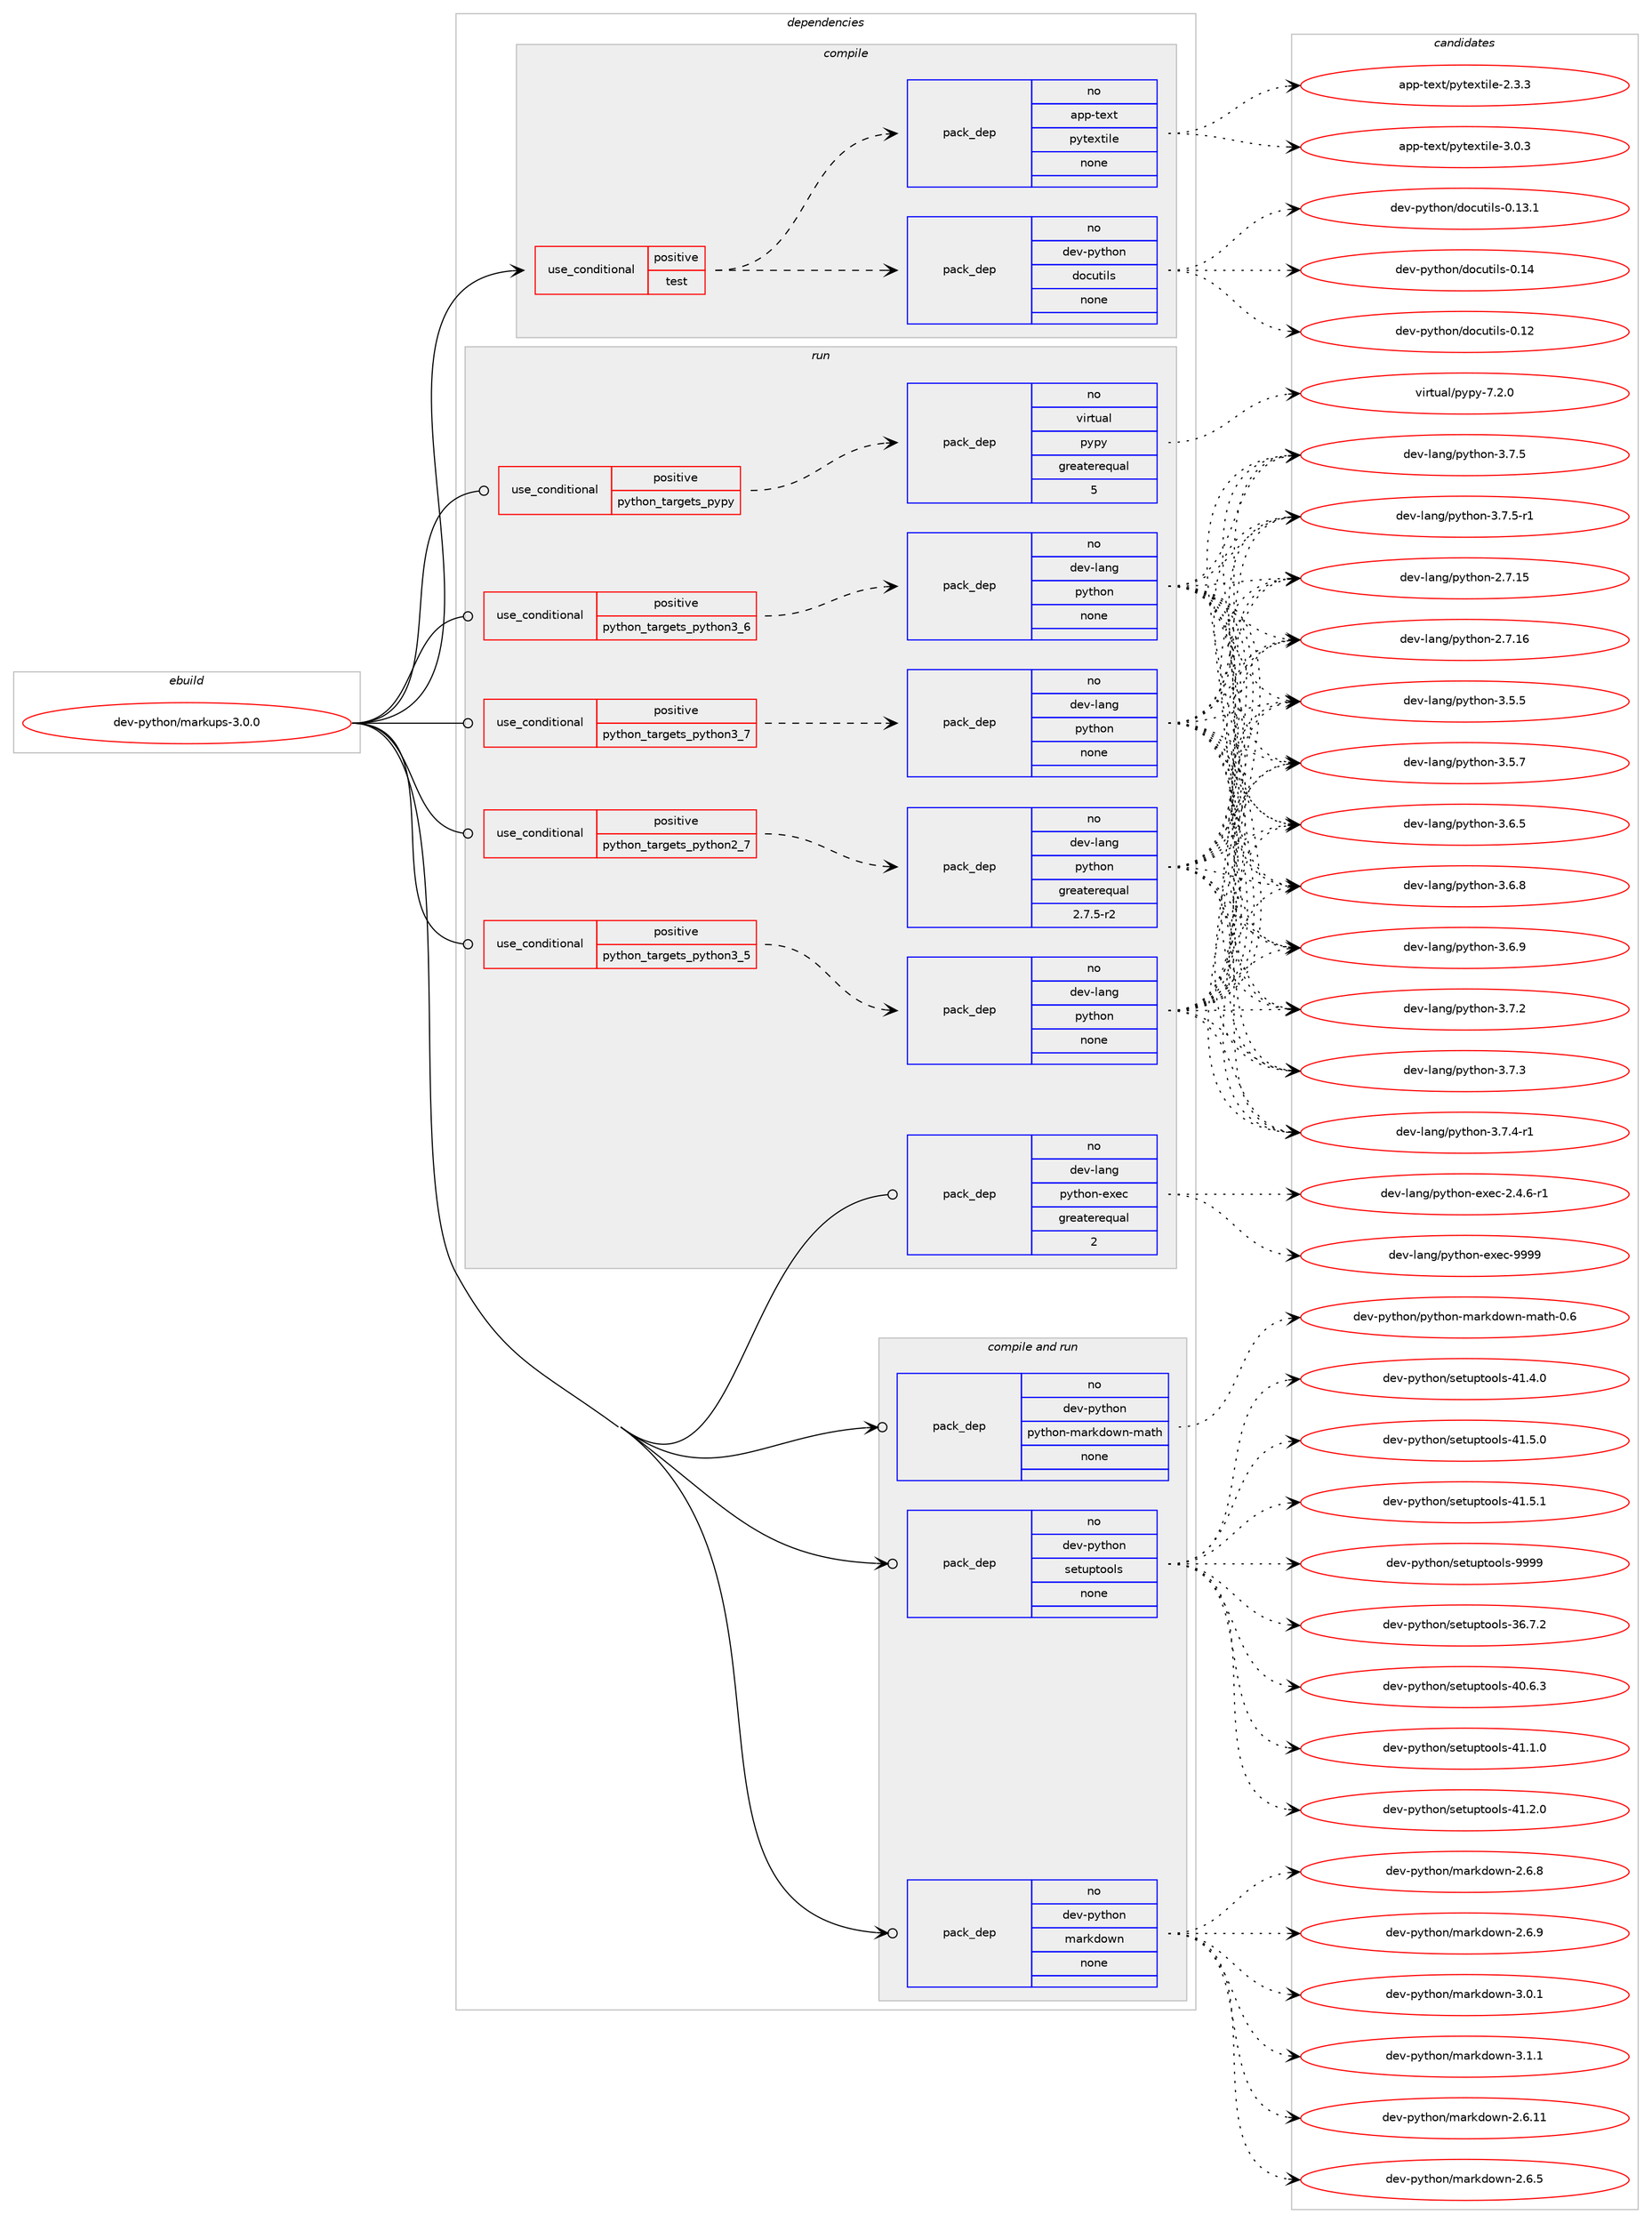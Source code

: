 digraph prolog {

# *************
# Graph options
# *************

newrank=true;
concentrate=true;
compound=true;
graph [rankdir=LR,fontname=Helvetica,fontsize=10,ranksep=1.5];#, ranksep=2.5, nodesep=0.2];
edge  [arrowhead=vee];
node  [fontname=Helvetica,fontsize=10];

# **********
# The ebuild
# **********

subgraph cluster_leftcol {
color=gray;
rank=same;
label=<<i>ebuild</i>>;
id [label="dev-python/markups-3.0.0", color=red, width=4, href="../dev-python/markups-3.0.0.svg"];
}

# ****************
# The dependencies
# ****************

subgraph cluster_midcol {
color=gray;
label=<<i>dependencies</i>>;
subgraph cluster_compile {
fillcolor="#eeeeee";
style=filled;
label=<<i>compile</i>>;
subgraph cond142343 {
dependency614026 [label=<<TABLE BORDER="0" CELLBORDER="1" CELLSPACING="0" CELLPADDING="4"><TR><TD ROWSPAN="3" CELLPADDING="10">use_conditional</TD></TR><TR><TD>positive</TD></TR><TR><TD>test</TD></TR></TABLE>>, shape=none, color=red];
subgraph pack459879 {
dependency614027 [label=<<TABLE BORDER="0" CELLBORDER="1" CELLSPACING="0" CELLPADDING="4" WIDTH="220"><TR><TD ROWSPAN="6" CELLPADDING="30">pack_dep</TD></TR><TR><TD WIDTH="110">no</TD></TR><TR><TD>app-text</TD></TR><TR><TD>pytextile</TD></TR><TR><TD>none</TD></TR><TR><TD></TD></TR></TABLE>>, shape=none, color=blue];
}
dependency614026:e -> dependency614027:w [weight=20,style="dashed",arrowhead="vee"];
subgraph pack459880 {
dependency614028 [label=<<TABLE BORDER="0" CELLBORDER="1" CELLSPACING="0" CELLPADDING="4" WIDTH="220"><TR><TD ROWSPAN="6" CELLPADDING="30">pack_dep</TD></TR><TR><TD WIDTH="110">no</TD></TR><TR><TD>dev-python</TD></TR><TR><TD>docutils</TD></TR><TR><TD>none</TD></TR><TR><TD></TD></TR></TABLE>>, shape=none, color=blue];
}
dependency614026:e -> dependency614028:w [weight=20,style="dashed",arrowhead="vee"];
}
id:e -> dependency614026:w [weight=20,style="solid",arrowhead="vee"];
}
subgraph cluster_compileandrun {
fillcolor="#eeeeee";
style=filled;
label=<<i>compile and run</i>>;
subgraph pack459881 {
dependency614029 [label=<<TABLE BORDER="0" CELLBORDER="1" CELLSPACING="0" CELLPADDING="4" WIDTH="220"><TR><TD ROWSPAN="6" CELLPADDING="30">pack_dep</TD></TR><TR><TD WIDTH="110">no</TD></TR><TR><TD>dev-python</TD></TR><TR><TD>markdown</TD></TR><TR><TD>none</TD></TR><TR><TD></TD></TR></TABLE>>, shape=none, color=blue];
}
id:e -> dependency614029:w [weight=20,style="solid",arrowhead="odotvee"];
subgraph pack459882 {
dependency614030 [label=<<TABLE BORDER="0" CELLBORDER="1" CELLSPACING="0" CELLPADDING="4" WIDTH="220"><TR><TD ROWSPAN="6" CELLPADDING="30">pack_dep</TD></TR><TR><TD WIDTH="110">no</TD></TR><TR><TD>dev-python</TD></TR><TR><TD>python-markdown-math</TD></TR><TR><TD>none</TD></TR><TR><TD></TD></TR></TABLE>>, shape=none, color=blue];
}
id:e -> dependency614030:w [weight=20,style="solid",arrowhead="odotvee"];
subgraph pack459883 {
dependency614031 [label=<<TABLE BORDER="0" CELLBORDER="1" CELLSPACING="0" CELLPADDING="4" WIDTH="220"><TR><TD ROWSPAN="6" CELLPADDING="30">pack_dep</TD></TR><TR><TD WIDTH="110">no</TD></TR><TR><TD>dev-python</TD></TR><TR><TD>setuptools</TD></TR><TR><TD>none</TD></TR><TR><TD></TD></TR></TABLE>>, shape=none, color=blue];
}
id:e -> dependency614031:w [weight=20,style="solid",arrowhead="odotvee"];
}
subgraph cluster_run {
fillcolor="#eeeeee";
style=filled;
label=<<i>run</i>>;
subgraph cond142344 {
dependency614032 [label=<<TABLE BORDER="0" CELLBORDER="1" CELLSPACING="0" CELLPADDING="4"><TR><TD ROWSPAN="3" CELLPADDING="10">use_conditional</TD></TR><TR><TD>positive</TD></TR><TR><TD>python_targets_pypy</TD></TR></TABLE>>, shape=none, color=red];
subgraph pack459884 {
dependency614033 [label=<<TABLE BORDER="0" CELLBORDER="1" CELLSPACING="0" CELLPADDING="4" WIDTH="220"><TR><TD ROWSPAN="6" CELLPADDING="30">pack_dep</TD></TR><TR><TD WIDTH="110">no</TD></TR><TR><TD>virtual</TD></TR><TR><TD>pypy</TD></TR><TR><TD>greaterequal</TD></TR><TR><TD>5</TD></TR></TABLE>>, shape=none, color=blue];
}
dependency614032:e -> dependency614033:w [weight=20,style="dashed",arrowhead="vee"];
}
id:e -> dependency614032:w [weight=20,style="solid",arrowhead="odot"];
subgraph cond142345 {
dependency614034 [label=<<TABLE BORDER="0" CELLBORDER="1" CELLSPACING="0" CELLPADDING="4"><TR><TD ROWSPAN="3" CELLPADDING="10">use_conditional</TD></TR><TR><TD>positive</TD></TR><TR><TD>python_targets_python2_7</TD></TR></TABLE>>, shape=none, color=red];
subgraph pack459885 {
dependency614035 [label=<<TABLE BORDER="0" CELLBORDER="1" CELLSPACING="0" CELLPADDING="4" WIDTH="220"><TR><TD ROWSPAN="6" CELLPADDING="30">pack_dep</TD></TR><TR><TD WIDTH="110">no</TD></TR><TR><TD>dev-lang</TD></TR><TR><TD>python</TD></TR><TR><TD>greaterequal</TD></TR><TR><TD>2.7.5-r2</TD></TR></TABLE>>, shape=none, color=blue];
}
dependency614034:e -> dependency614035:w [weight=20,style="dashed",arrowhead="vee"];
}
id:e -> dependency614034:w [weight=20,style="solid",arrowhead="odot"];
subgraph cond142346 {
dependency614036 [label=<<TABLE BORDER="0" CELLBORDER="1" CELLSPACING="0" CELLPADDING="4"><TR><TD ROWSPAN="3" CELLPADDING="10">use_conditional</TD></TR><TR><TD>positive</TD></TR><TR><TD>python_targets_python3_5</TD></TR></TABLE>>, shape=none, color=red];
subgraph pack459886 {
dependency614037 [label=<<TABLE BORDER="0" CELLBORDER="1" CELLSPACING="0" CELLPADDING="4" WIDTH="220"><TR><TD ROWSPAN="6" CELLPADDING="30">pack_dep</TD></TR><TR><TD WIDTH="110">no</TD></TR><TR><TD>dev-lang</TD></TR><TR><TD>python</TD></TR><TR><TD>none</TD></TR><TR><TD></TD></TR></TABLE>>, shape=none, color=blue];
}
dependency614036:e -> dependency614037:w [weight=20,style="dashed",arrowhead="vee"];
}
id:e -> dependency614036:w [weight=20,style="solid",arrowhead="odot"];
subgraph cond142347 {
dependency614038 [label=<<TABLE BORDER="0" CELLBORDER="1" CELLSPACING="0" CELLPADDING="4"><TR><TD ROWSPAN="3" CELLPADDING="10">use_conditional</TD></TR><TR><TD>positive</TD></TR><TR><TD>python_targets_python3_6</TD></TR></TABLE>>, shape=none, color=red];
subgraph pack459887 {
dependency614039 [label=<<TABLE BORDER="0" CELLBORDER="1" CELLSPACING="0" CELLPADDING="4" WIDTH="220"><TR><TD ROWSPAN="6" CELLPADDING="30">pack_dep</TD></TR><TR><TD WIDTH="110">no</TD></TR><TR><TD>dev-lang</TD></TR><TR><TD>python</TD></TR><TR><TD>none</TD></TR><TR><TD></TD></TR></TABLE>>, shape=none, color=blue];
}
dependency614038:e -> dependency614039:w [weight=20,style="dashed",arrowhead="vee"];
}
id:e -> dependency614038:w [weight=20,style="solid",arrowhead="odot"];
subgraph cond142348 {
dependency614040 [label=<<TABLE BORDER="0" CELLBORDER="1" CELLSPACING="0" CELLPADDING="4"><TR><TD ROWSPAN="3" CELLPADDING="10">use_conditional</TD></TR><TR><TD>positive</TD></TR><TR><TD>python_targets_python3_7</TD></TR></TABLE>>, shape=none, color=red];
subgraph pack459888 {
dependency614041 [label=<<TABLE BORDER="0" CELLBORDER="1" CELLSPACING="0" CELLPADDING="4" WIDTH="220"><TR><TD ROWSPAN="6" CELLPADDING="30">pack_dep</TD></TR><TR><TD WIDTH="110">no</TD></TR><TR><TD>dev-lang</TD></TR><TR><TD>python</TD></TR><TR><TD>none</TD></TR><TR><TD></TD></TR></TABLE>>, shape=none, color=blue];
}
dependency614040:e -> dependency614041:w [weight=20,style="dashed",arrowhead="vee"];
}
id:e -> dependency614040:w [weight=20,style="solid",arrowhead="odot"];
subgraph pack459889 {
dependency614042 [label=<<TABLE BORDER="0" CELLBORDER="1" CELLSPACING="0" CELLPADDING="4" WIDTH="220"><TR><TD ROWSPAN="6" CELLPADDING="30">pack_dep</TD></TR><TR><TD WIDTH="110">no</TD></TR><TR><TD>dev-lang</TD></TR><TR><TD>python-exec</TD></TR><TR><TD>greaterequal</TD></TR><TR><TD>2</TD></TR></TABLE>>, shape=none, color=blue];
}
id:e -> dependency614042:w [weight=20,style="solid",arrowhead="odot"];
}
}

# **************
# The candidates
# **************

subgraph cluster_choices {
rank=same;
color=gray;
label=<<i>candidates</i>>;

subgraph choice459879 {
color=black;
nodesep=1;
choice971121124511610112011647112121116101120116105108101455046514651 [label="app-text/pytextile-2.3.3", color=red, width=4,href="../app-text/pytextile-2.3.3.svg"];
choice971121124511610112011647112121116101120116105108101455146484651 [label="app-text/pytextile-3.0.3", color=red, width=4,href="../app-text/pytextile-3.0.3.svg"];
dependency614027:e -> choice971121124511610112011647112121116101120116105108101455046514651:w [style=dotted,weight="100"];
dependency614027:e -> choice971121124511610112011647112121116101120116105108101455146484651:w [style=dotted,weight="100"];
}
subgraph choice459880 {
color=black;
nodesep=1;
choice1001011184511212111610411111047100111991171161051081154548464950 [label="dev-python/docutils-0.12", color=red, width=4,href="../dev-python/docutils-0.12.svg"];
choice10010111845112121116104111110471001119911711610510811545484649514649 [label="dev-python/docutils-0.13.1", color=red, width=4,href="../dev-python/docutils-0.13.1.svg"];
choice1001011184511212111610411111047100111991171161051081154548464952 [label="dev-python/docutils-0.14", color=red, width=4,href="../dev-python/docutils-0.14.svg"];
dependency614028:e -> choice1001011184511212111610411111047100111991171161051081154548464950:w [style=dotted,weight="100"];
dependency614028:e -> choice10010111845112121116104111110471001119911711610510811545484649514649:w [style=dotted,weight="100"];
dependency614028:e -> choice1001011184511212111610411111047100111991171161051081154548464952:w [style=dotted,weight="100"];
}
subgraph choice459881 {
color=black;
nodesep=1;
choice10010111845112121116104111110471099711410710011111911045504654464949 [label="dev-python/markdown-2.6.11", color=red, width=4,href="../dev-python/markdown-2.6.11.svg"];
choice100101118451121211161041111104710997114107100111119110455046544653 [label="dev-python/markdown-2.6.5", color=red, width=4,href="../dev-python/markdown-2.6.5.svg"];
choice100101118451121211161041111104710997114107100111119110455046544656 [label="dev-python/markdown-2.6.8", color=red, width=4,href="../dev-python/markdown-2.6.8.svg"];
choice100101118451121211161041111104710997114107100111119110455046544657 [label="dev-python/markdown-2.6.9", color=red, width=4,href="../dev-python/markdown-2.6.9.svg"];
choice100101118451121211161041111104710997114107100111119110455146484649 [label="dev-python/markdown-3.0.1", color=red, width=4,href="../dev-python/markdown-3.0.1.svg"];
choice100101118451121211161041111104710997114107100111119110455146494649 [label="dev-python/markdown-3.1.1", color=red, width=4,href="../dev-python/markdown-3.1.1.svg"];
dependency614029:e -> choice10010111845112121116104111110471099711410710011111911045504654464949:w [style=dotted,weight="100"];
dependency614029:e -> choice100101118451121211161041111104710997114107100111119110455046544653:w [style=dotted,weight="100"];
dependency614029:e -> choice100101118451121211161041111104710997114107100111119110455046544656:w [style=dotted,weight="100"];
dependency614029:e -> choice100101118451121211161041111104710997114107100111119110455046544657:w [style=dotted,weight="100"];
dependency614029:e -> choice100101118451121211161041111104710997114107100111119110455146484649:w [style=dotted,weight="100"];
dependency614029:e -> choice100101118451121211161041111104710997114107100111119110455146494649:w [style=dotted,weight="100"];
}
subgraph choice459882 {
color=black;
nodesep=1;
choice10010111845112121116104111110471121211161041111104510997114107100111119110451099711610445484654 [label="dev-python/python-markdown-math-0.6", color=red, width=4,href="../dev-python/python-markdown-math-0.6.svg"];
dependency614030:e -> choice10010111845112121116104111110471121211161041111104510997114107100111119110451099711610445484654:w [style=dotted,weight="100"];
}
subgraph choice459883 {
color=black;
nodesep=1;
choice100101118451121211161041111104711510111611711211611111110811545515446554650 [label="dev-python/setuptools-36.7.2", color=red, width=4,href="../dev-python/setuptools-36.7.2.svg"];
choice100101118451121211161041111104711510111611711211611111110811545524846544651 [label="dev-python/setuptools-40.6.3", color=red, width=4,href="../dev-python/setuptools-40.6.3.svg"];
choice100101118451121211161041111104711510111611711211611111110811545524946494648 [label="dev-python/setuptools-41.1.0", color=red, width=4,href="../dev-python/setuptools-41.1.0.svg"];
choice100101118451121211161041111104711510111611711211611111110811545524946504648 [label="dev-python/setuptools-41.2.0", color=red, width=4,href="../dev-python/setuptools-41.2.0.svg"];
choice100101118451121211161041111104711510111611711211611111110811545524946524648 [label="dev-python/setuptools-41.4.0", color=red, width=4,href="../dev-python/setuptools-41.4.0.svg"];
choice100101118451121211161041111104711510111611711211611111110811545524946534648 [label="dev-python/setuptools-41.5.0", color=red, width=4,href="../dev-python/setuptools-41.5.0.svg"];
choice100101118451121211161041111104711510111611711211611111110811545524946534649 [label="dev-python/setuptools-41.5.1", color=red, width=4,href="../dev-python/setuptools-41.5.1.svg"];
choice10010111845112121116104111110471151011161171121161111111081154557575757 [label="dev-python/setuptools-9999", color=red, width=4,href="../dev-python/setuptools-9999.svg"];
dependency614031:e -> choice100101118451121211161041111104711510111611711211611111110811545515446554650:w [style=dotted,weight="100"];
dependency614031:e -> choice100101118451121211161041111104711510111611711211611111110811545524846544651:w [style=dotted,weight="100"];
dependency614031:e -> choice100101118451121211161041111104711510111611711211611111110811545524946494648:w [style=dotted,weight="100"];
dependency614031:e -> choice100101118451121211161041111104711510111611711211611111110811545524946504648:w [style=dotted,weight="100"];
dependency614031:e -> choice100101118451121211161041111104711510111611711211611111110811545524946524648:w [style=dotted,weight="100"];
dependency614031:e -> choice100101118451121211161041111104711510111611711211611111110811545524946534648:w [style=dotted,weight="100"];
dependency614031:e -> choice100101118451121211161041111104711510111611711211611111110811545524946534649:w [style=dotted,weight="100"];
dependency614031:e -> choice10010111845112121116104111110471151011161171121161111111081154557575757:w [style=dotted,weight="100"];
}
subgraph choice459884 {
color=black;
nodesep=1;
choice1181051141161179710847112121112121455546504648 [label="virtual/pypy-7.2.0", color=red, width=4,href="../virtual/pypy-7.2.0.svg"];
dependency614033:e -> choice1181051141161179710847112121112121455546504648:w [style=dotted,weight="100"];
}
subgraph choice459885 {
color=black;
nodesep=1;
choice10010111845108971101034711212111610411111045504655464953 [label="dev-lang/python-2.7.15", color=red, width=4,href="../dev-lang/python-2.7.15.svg"];
choice10010111845108971101034711212111610411111045504655464954 [label="dev-lang/python-2.7.16", color=red, width=4,href="../dev-lang/python-2.7.16.svg"];
choice100101118451089711010347112121116104111110455146534653 [label="dev-lang/python-3.5.5", color=red, width=4,href="../dev-lang/python-3.5.5.svg"];
choice100101118451089711010347112121116104111110455146534655 [label="dev-lang/python-3.5.7", color=red, width=4,href="../dev-lang/python-3.5.7.svg"];
choice100101118451089711010347112121116104111110455146544653 [label="dev-lang/python-3.6.5", color=red, width=4,href="../dev-lang/python-3.6.5.svg"];
choice100101118451089711010347112121116104111110455146544656 [label="dev-lang/python-3.6.8", color=red, width=4,href="../dev-lang/python-3.6.8.svg"];
choice100101118451089711010347112121116104111110455146544657 [label="dev-lang/python-3.6.9", color=red, width=4,href="../dev-lang/python-3.6.9.svg"];
choice100101118451089711010347112121116104111110455146554650 [label="dev-lang/python-3.7.2", color=red, width=4,href="../dev-lang/python-3.7.2.svg"];
choice100101118451089711010347112121116104111110455146554651 [label="dev-lang/python-3.7.3", color=red, width=4,href="../dev-lang/python-3.7.3.svg"];
choice1001011184510897110103471121211161041111104551465546524511449 [label="dev-lang/python-3.7.4-r1", color=red, width=4,href="../dev-lang/python-3.7.4-r1.svg"];
choice100101118451089711010347112121116104111110455146554653 [label="dev-lang/python-3.7.5", color=red, width=4,href="../dev-lang/python-3.7.5.svg"];
choice1001011184510897110103471121211161041111104551465546534511449 [label="dev-lang/python-3.7.5-r1", color=red, width=4,href="../dev-lang/python-3.7.5-r1.svg"];
dependency614035:e -> choice10010111845108971101034711212111610411111045504655464953:w [style=dotted,weight="100"];
dependency614035:e -> choice10010111845108971101034711212111610411111045504655464954:w [style=dotted,weight="100"];
dependency614035:e -> choice100101118451089711010347112121116104111110455146534653:w [style=dotted,weight="100"];
dependency614035:e -> choice100101118451089711010347112121116104111110455146534655:w [style=dotted,weight="100"];
dependency614035:e -> choice100101118451089711010347112121116104111110455146544653:w [style=dotted,weight="100"];
dependency614035:e -> choice100101118451089711010347112121116104111110455146544656:w [style=dotted,weight="100"];
dependency614035:e -> choice100101118451089711010347112121116104111110455146544657:w [style=dotted,weight="100"];
dependency614035:e -> choice100101118451089711010347112121116104111110455146554650:w [style=dotted,weight="100"];
dependency614035:e -> choice100101118451089711010347112121116104111110455146554651:w [style=dotted,weight="100"];
dependency614035:e -> choice1001011184510897110103471121211161041111104551465546524511449:w [style=dotted,weight="100"];
dependency614035:e -> choice100101118451089711010347112121116104111110455146554653:w [style=dotted,weight="100"];
dependency614035:e -> choice1001011184510897110103471121211161041111104551465546534511449:w [style=dotted,weight="100"];
}
subgraph choice459886 {
color=black;
nodesep=1;
choice10010111845108971101034711212111610411111045504655464953 [label="dev-lang/python-2.7.15", color=red, width=4,href="../dev-lang/python-2.7.15.svg"];
choice10010111845108971101034711212111610411111045504655464954 [label="dev-lang/python-2.7.16", color=red, width=4,href="../dev-lang/python-2.7.16.svg"];
choice100101118451089711010347112121116104111110455146534653 [label="dev-lang/python-3.5.5", color=red, width=4,href="../dev-lang/python-3.5.5.svg"];
choice100101118451089711010347112121116104111110455146534655 [label="dev-lang/python-3.5.7", color=red, width=4,href="../dev-lang/python-3.5.7.svg"];
choice100101118451089711010347112121116104111110455146544653 [label="dev-lang/python-3.6.5", color=red, width=4,href="../dev-lang/python-3.6.5.svg"];
choice100101118451089711010347112121116104111110455146544656 [label="dev-lang/python-3.6.8", color=red, width=4,href="../dev-lang/python-3.6.8.svg"];
choice100101118451089711010347112121116104111110455146544657 [label="dev-lang/python-3.6.9", color=red, width=4,href="../dev-lang/python-3.6.9.svg"];
choice100101118451089711010347112121116104111110455146554650 [label="dev-lang/python-3.7.2", color=red, width=4,href="../dev-lang/python-3.7.2.svg"];
choice100101118451089711010347112121116104111110455146554651 [label="dev-lang/python-3.7.3", color=red, width=4,href="../dev-lang/python-3.7.3.svg"];
choice1001011184510897110103471121211161041111104551465546524511449 [label="dev-lang/python-3.7.4-r1", color=red, width=4,href="../dev-lang/python-3.7.4-r1.svg"];
choice100101118451089711010347112121116104111110455146554653 [label="dev-lang/python-3.7.5", color=red, width=4,href="../dev-lang/python-3.7.5.svg"];
choice1001011184510897110103471121211161041111104551465546534511449 [label="dev-lang/python-3.7.5-r1", color=red, width=4,href="../dev-lang/python-3.7.5-r1.svg"];
dependency614037:e -> choice10010111845108971101034711212111610411111045504655464953:w [style=dotted,weight="100"];
dependency614037:e -> choice10010111845108971101034711212111610411111045504655464954:w [style=dotted,weight="100"];
dependency614037:e -> choice100101118451089711010347112121116104111110455146534653:w [style=dotted,weight="100"];
dependency614037:e -> choice100101118451089711010347112121116104111110455146534655:w [style=dotted,weight="100"];
dependency614037:e -> choice100101118451089711010347112121116104111110455146544653:w [style=dotted,weight="100"];
dependency614037:e -> choice100101118451089711010347112121116104111110455146544656:w [style=dotted,weight="100"];
dependency614037:e -> choice100101118451089711010347112121116104111110455146544657:w [style=dotted,weight="100"];
dependency614037:e -> choice100101118451089711010347112121116104111110455146554650:w [style=dotted,weight="100"];
dependency614037:e -> choice100101118451089711010347112121116104111110455146554651:w [style=dotted,weight="100"];
dependency614037:e -> choice1001011184510897110103471121211161041111104551465546524511449:w [style=dotted,weight="100"];
dependency614037:e -> choice100101118451089711010347112121116104111110455146554653:w [style=dotted,weight="100"];
dependency614037:e -> choice1001011184510897110103471121211161041111104551465546534511449:w [style=dotted,weight="100"];
}
subgraph choice459887 {
color=black;
nodesep=1;
choice10010111845108971101034711212111610411111045504655464953 [label="dev-lang/python-2.7.15", color=red, width=4,href="../dev-lang/python-2.7.15.svg"];
choice10010111845108971101034711212111610411111045504655464954 [label="dev-lang/python-2.7.16", color=red, width=4,href="../dev-lang/python-2.7.16.svg"];
choice100101118451089711010347112121116104111110455146534653 [label="dev-lang/python-3.5.5", color=red, width=4,href="../dev-lang/python-3.5.5.svg"];
choice100101118451089711010347112121116104111110455146534655 [label="dev-lang/python-3.5.7", color=red, width=4,href="../dev-lang/python-3.5.7.svg"];
choice100101118451089711010347112121116104111110455146544653 [label="dev-lang/python-3.6.5", color=red, width=4,href="../dev-lang/python-3.6.5.svg"];
choice100101118451089711010347112121116104111110455146544656 [label="dev-lang/python-3.6.8", color=red, width=4,href="../dev-lang/python-3.6.8.svg"];
choice100101118451089711010347112121116104111110455146544657 [label="dev-lang/python-3.6.9", color=red, width=4,href="../dev-lang/python-3.6.9.svg"];
choice100101118451089711010347112121116104111110455146554650 [label="dev-lang/python-3.7.2", color=red, width=4,href="../dev-lang/python-3.7.2.svg"];
choice100101118451089711010347112121116104111110455146554651 [label="dev-lang/python-3.7.3", color=red, width=4,href="../dev-lang/python-3.7.3.svg"];
choice1001011184510897110103471121211161041111104551465546524511449 [label="dev-lang/python-3.7.4-r1", color=red, width=4,href="../dev-lang/python-3.7.4-r1.svg"];
choice100101118451089711010347112121116104111110455146554653 [label="dev-lang/python-3.7.5", color=red, width=4,href="../dev-lang/python-3.7.5.svg"];
choice1001011184510897110103471121211161041111104551465546534511449 [label="dev-lang/python-3.7.5-r1", color=red, width=4,href="../dev-lang/python-3.7.5-r1.svg"];
dependency614039:e -> choice10010111845108971101034711212111610411111045504655464953:w [style=dotted,weight="100"];
dependency614039:e -> choice10010111845108971101034711212111610411111045504655464954:w [style=dotted,weight="100"];
dependency614039:e -> choice100101118451089711010347112121116104111110455146534653:w [style=dotted,weight="100"];
dependency614039:e -> choice100101118451089711010347112121116104111110455146534655:w [style=dotted,weight="100"];
dependency614039:e -> choice100101118451089711010347112121116104111110455146544653:w [style=dotted,weight="100"];
dependency614039:e -> choice100101118451089711010347112121116104111110455146544656:w [style=dotted,weight="100"];
dependency614039:e -> choice100101118451089711010347112121116104111110455146544657:w [style=dotted,weight="100"];
dependency614039:e -> choice100101118451089711010347112121116104111110455146554650:w [style=dotted,weight="100"];
dependency614039:e -> choice100101118451089711010347112121116104111110455146554651:w [style=dotted,weight="100"];
dependency614039:e -> choice1001011184510897110103471121211161041111104551465546524511449:w [style=dotted,weight="100"];
dependency614039:e -> choice100101118451089711010347112121116104111110455146554653:w [style=dotted,weight="100"];
dependency614039:e -> choice1001011184510897110103471121211161041111104551465546534511449:w [style=dotted,weight="100"];
}
subgraph choice459888 {
color=black;
nodesep=1;
choice10010111845108971101034711212111610411111045504655464953 [label="dev-lang/python-2.7.15", color=red, width=4,href="../dev-lang/python-2.7.15.svg"];
choice10010111845108971101034711212111610411111045504655464954 [label="dev-lang/python-2.7.16", color=red, width=4,href="../dev-lang/python-2.7.16.svg"];
choice100101118451089711010347112121116104111110455146534653 [label="dev-lang/python-3.5.5", color=red, width=4,href="../dev-lang/python-3.5.5.svg"];
choice100101118451089711010347112121116104111110455146534655 [label="dev-lang/python-3.5.7", color=red, width=4,href="../dev-lang/python-3.5.7.svg"];
choice100101118451089711010347112121116104111110455146544653 [label="dev-lang/python-3.6.5", color=red, width=4,href="../dev-lang/python-3.6.5.svg"];
choice100101118451089711010347112121116104111110455146544656 [label="dev-lang/python-3.6.8", color=red, width=4,href="../dev-lang/python-3.6.8.svg"];
choice100101118451089711010347112121116104111110455146544657 [label="dev-lang/python-3.6.9", color=red, width=4,href="../dev-lang/python-3.6.9.svg"];
choice100101118451089711010347112121116104111110455146554650 [label="dev-lang/python-3.7.2", color=red, width=4,href="../dev-lang/python-3.7.2.svg"];
choice100101118451089711010347112121116104111110455146554651 [label="dev-lang/python-3.7.3", color=red, width=4,href="../dev-lang/python-3.7.3.svg"];
choice1001011184510897110103471121211161041111104551465546524511449 [label="dev-lang/python-3.7.4-r1", color=red, width=4,href="../dev-lang/python-3.7.4-r1.svg"];
choice100101118451089711010347112121116104111110455146554653 [label="dev-lang/python-3.7.5", color=red, width=4,href="../dev-lang/python-3.7.5.svg"];
choice1001011184510897110103471121211161041111104551465546534511449 [label="dev-lang/python-3.7.5-r1", color=red, width=4,href="../dev-lang/python-3.7.5-r1.svg"];
dependency614041:e -> choice10010111845108971101034711212111610411111045504655464953:w [style=dotted,weight="100"];
dependency614041:e -> choice10010111845108971101034711212111610411111045504655464954:w [style=dotted,weight="100"];
dependency614041:e -> choice100101118451089711010347112121116104111110455146534653:w [style=dotted,weight="100"];
dependency614041:e -> choice100101118451089711010347112121116104111110455146534655:w [style=dotted,weight="100"];
dependency614041:e -> choice100101118451089711010347112121116104111110455146544653:w [style=dotted,weight="100"];
dependency614041:e -> choice100101118451089711010347112121116104111110455146544656:w [style=dotted,weight="100"];
dependency614041:e -> choice100101118451089711010347112121116104111110455146544657:w [style=dotted,weight="100"];
dependency614041:e -> choice100101118451089711010347112121116104111110455146554650:w [style=dotted,weight="100"];
dependency614041:e -> choice100101118451089711010347112121116104111110455146554651:w [style=dotted,weight="100"];
dependency614041:e -> choice1001011184510897110103471121211161041111104551465546524511449:w [style=dotted,weight="100"];
dependency614041:e -> choice100101118451089711010347112121116104111110455146554653:w [style=dotted,weight="100"];
dependency614041:e -> choice1001011184510897110103471121211161041111104551465546534511449:w [style=dotted,weight="100"];
}
subgraph choice459889 {
color=black;
nodesep=1;
choice10010111845108971101034711212111610411111045101120101994550465246544511449 [label="dev-lang/python-exec-2.4.6-r1", color=red, width=4,href="../dev-lang/python-exec-2.4.6-r1.svg"];
choice10010111845108971101034711212111610411111045101120101994557575757 [label="dev-lang/python-exec-9999", color=red, width=4,href="../dev-lang/python-exec-9999.svg"];
dependency614042:e -> choice10010111845108971101034711212111610411111045101120101994550465246544511449:w [style=dotted,weight="100"];
dependency614042:e -> choice10010111845108971101034711212111610411111045101120101994557575757:w [style=dotted,weight="100"];
}
}

}
